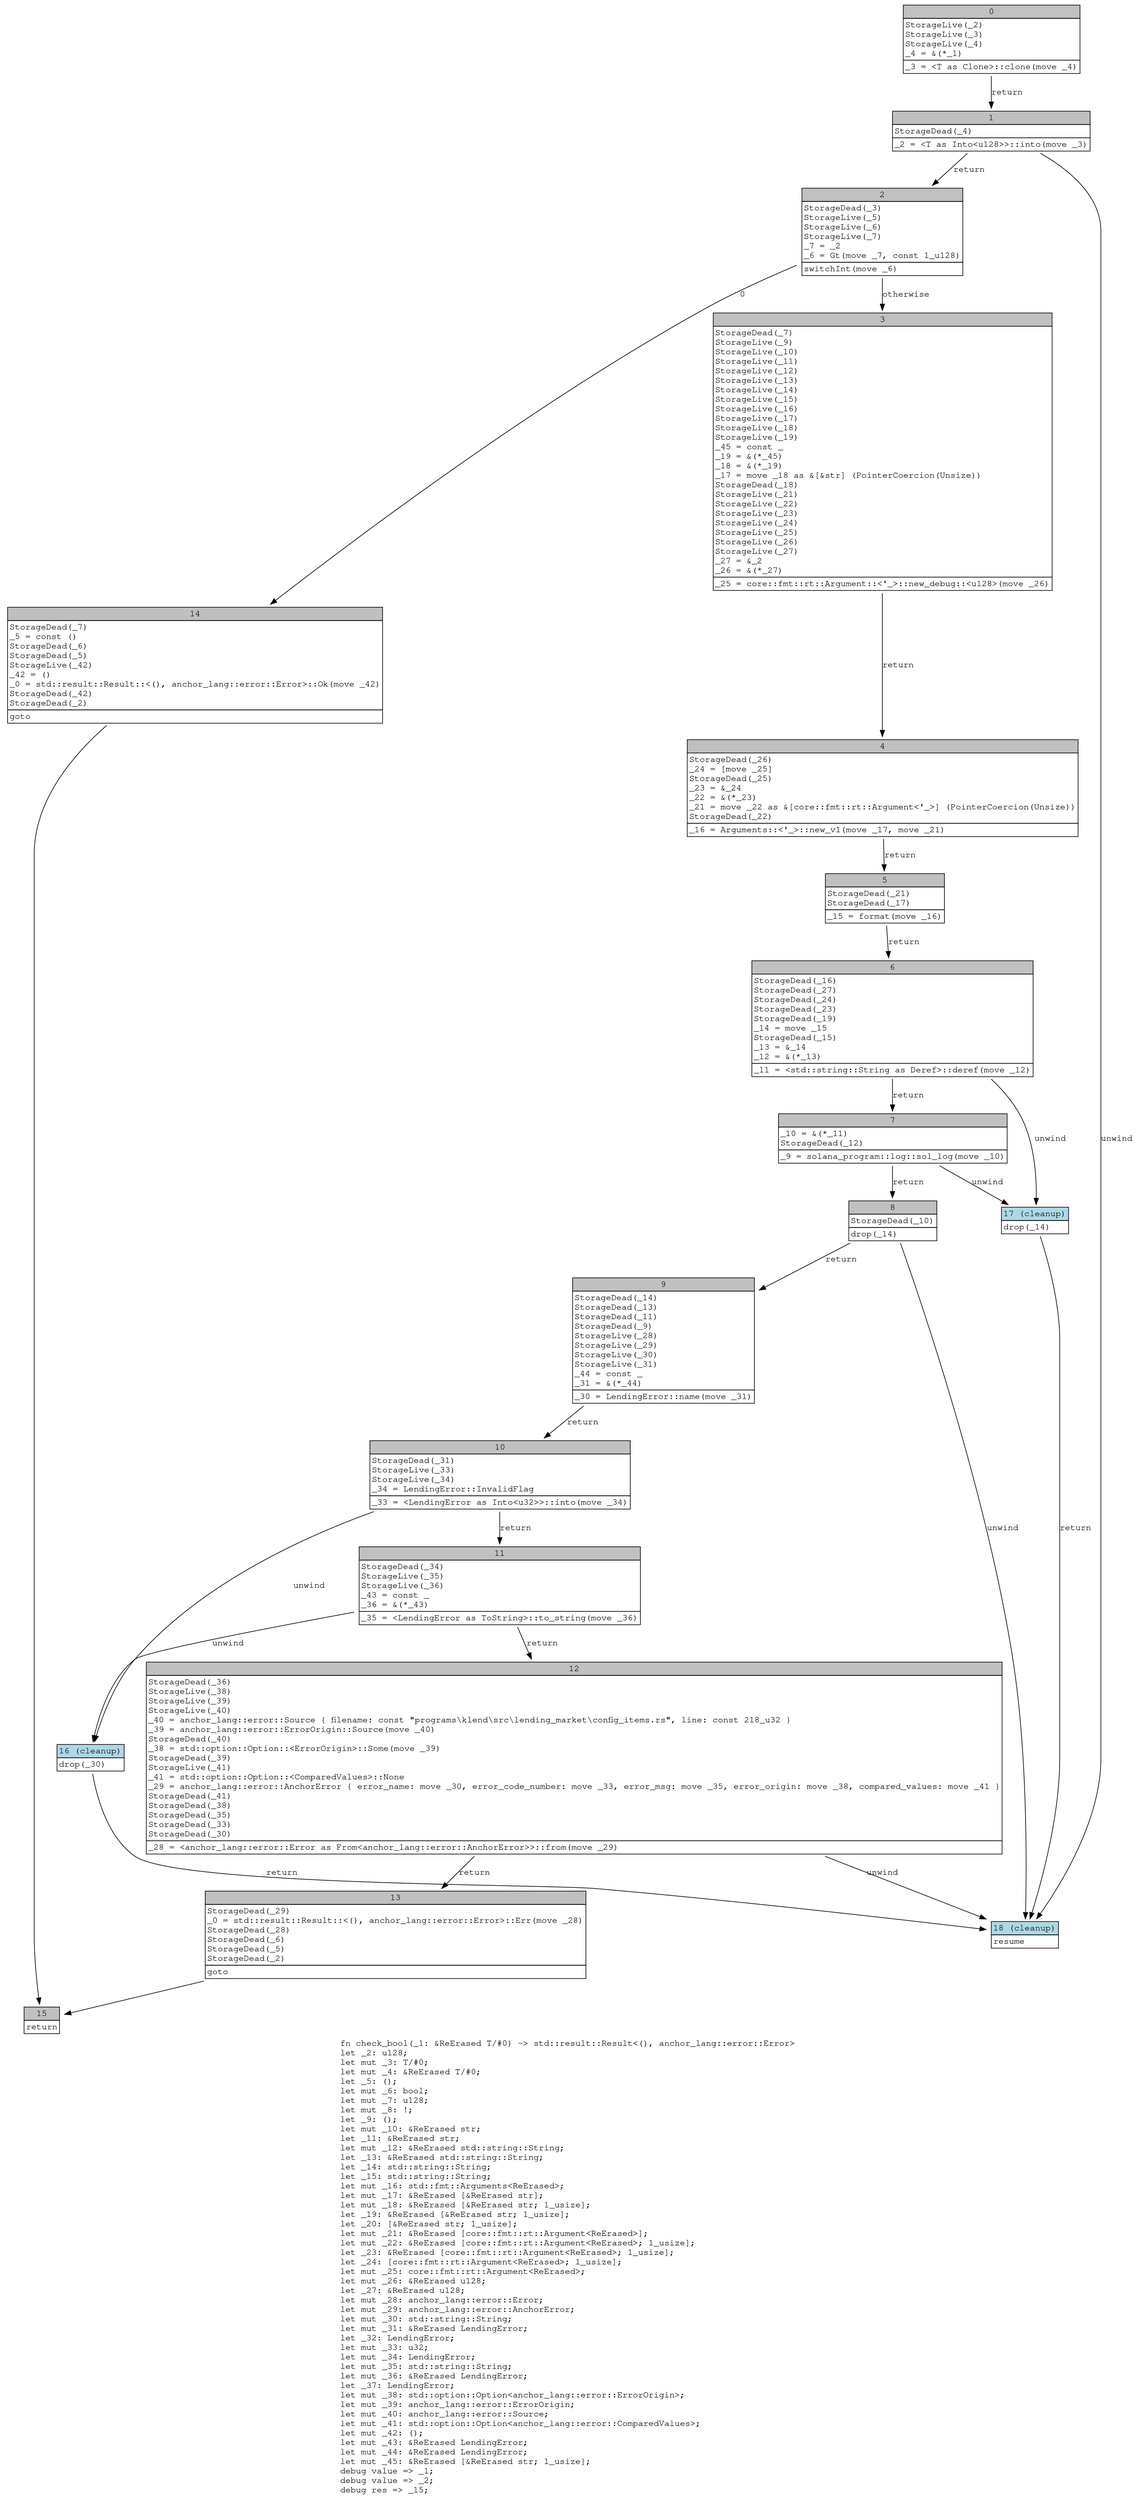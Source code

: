 digraph Mir_0_961 {
    graph [fontname="Courier, monospace"];
    node [fontname="Courier, monospace"];
    edge [fontname="Courier, monospace"];
    label=<fn check_bool(_1: &amp;ReErased T/#0) -&gt; std::result::Result&lt;(), anchor_lang::error::Error&gt;<br align="left"/>let _2: u128;<br align="left"/>let mut _3: T/#0;<br align="left"/>let mut _4: &amp;ReErased T/#0;<br align="left"/>let _5: ();<br align="left"/>let mut _6: bool;<br align="left"/>let mut _7: u128;<br align="left"/>let mut _8: !;<br align="left"/>let _9: ();<br align="left"/>let mut _10: &amp;ReErased str;<br align="left"/>let _11: &amp;ReErased str;<br align="left"/>let mut _12: &amp;ReErased std::string::String;<br align="left"/>let _13: &amp;ReErased std::string::String;<br align="left"/>let _14: std::string::String;<br align="left"/>let _15: std::string::String;<br align="left"/>let mut _16: std::fmt::Arguments&lt;ReErased&gt;;<br align="left"/>let mut _17: &amp;ReErased [&amp;ReErased str];<br align="left"/>let mut _18: &amp;ReErased [&amp;ReErased str; 1_usize];<br align="left"/>let _19: &amp;ReErased [&amp;ReErased str; 1_usize];<br align="left"/>let _20: [&amp;ReErased str; 1_usize];<br align="left"/>let mut _21: &amp;ReErased [core::fmt::rt::Argument&lt;ReErased&gt;];<br align="left"/>let mut _22: &amp;ReErased [core::fmt::rt::Argument&lt;ReErased&gt;; 1_usize];<br align="left"/>let _23: &amp;ReErased [core::fmt::rt::Argument&lt;ReErased&gt;; 1_usize];<br align="left"/>let _24: [core::fmt::rt::Argument&lt;ReErased&gt;; 1_usize];<br align="left"/>let mut _25: core::fmt::rt::Argument&lt;ReErased&gt;;<br align="left"/>let mut _26: &amp;ReErased u128;<br align="left"/>let _27: &amp;ReErased u128;<br align="left"/>let mut _28: anchor_lang::error::Error;<br align="left"/>let mut _29: anchor_lang::error::AnchorError;<br align="left"/>let mut _30: std::string::String;<br align="left"/>let mut _31: &amp;ReErased LendingError;<br align="left"/>let _32: LendingError;<br align="left"/>let mut _33: u32;<br align="left"/>let mut _34: LendingError;<br align="left"/>let mut _35: std::string::String;<br align="left"/>let mut _36: &amp;ReErased LendingError;<br align="left"/>let _37: LendingError;<br align="left"/>let mut _38: std::option::Option&lt;anchor_lang::error::ErrorOrigin&gt;;<br align="left"/>let mut _39: anchor_lang::error::ErrorOrigin;<br align="left"/>let mut _40: anchor_lang::error::Source;<br align="left"/>let mut _41: std::option::Option&lt;anchor_lang::error::ComparedValues&gt;;<br align="left"/>let mut _42: ();<br align="left"/>let mut _43: &amp;ReErased LendingError;<br align="left"/>let mut _44: &amp;ReErased LendingError;<br align="left"/>let mut _45: &amp;ReErased [&amp;ReErased str; 1_usize];<br align="left"/>debug value =&gt; _1;<br align="left"/>debug value =&gt; _2;<br align="left"/>debug res =&gt; _15;<br align="left"/>>;
    bb0__0_961 [shape="none", label=<<table border="0" cellborder="1" cellspacing="0"><tr><td bgcolor="gray" align="center" colspan="1">0</td></tr><tr><td align="left" balign="left">StorageLive(_2)<br/>StorageLive(_3)<br/>StorageLive(_4)<br/>_4 = &amp;(*_1)<br/></td></tr><tr><td align="left">_3 = &lt;T as Clone&gt;::clone(move _4)</td></tr></table>>];
    bb1__0_961 [shape="none", label=<<table border="0" cellborder="1" cellspacing="0"><tr><td bgcolor="gray" align="center" colspan="1">1</td></tr><tr><td align="left" balign="left">StorageDead(_4)<br/></td></tr><tr><td align="left">_2 = &lt;T as Into&lt;u128&gt;&gt;::into(move _3)</td></tr></table>>];
    bb2__0_961 [shape="none", label=<<table border="0" cellborder="1" cellspacing="0"><tr><td bgcolor="gray" align="center" colspan="1">2</td></tr><tr><td align="left" balign="left">StorageDead(_3)<br/>StorageLive(_5)<br/>StorageLive(_6)<br/>StorageLive(_7)<br/>_7 = _2<br/>_6 = Gt(move _7, const 1_u128)<br/></td></tr><tr><td align="left">switchInt(move _6)</td></tr></table>>];
    bb3__0_961 [shape="none", label=<<table border="0" cellborder="1" cellspacing="0"><tr><td bgcolor="gray" align="center" colspan="1">3</td></tr><tr><td align="left" balign="left">StorageDead(_7)<br/>StorageLive(_9)<br/>StorageLive(_10)<br/>StorageLive(_11)<br/>StorageLive(_12)<br/>StorageLive(_13)<br/>StorageLive(_14)<br/>StorageLive(_15)<br/>StorageLive(_16)<br/>StorageLive(_17)<br/>StorageLive(_18)<br/>StorageLive(_19)<br/>_45 = const _<br/>_19 = &amp;(*_45)<br/>_18 = &amp;(*_19)<br/>_17 = move _18 as &amp;[&amp;str] (PointerCoercion(Unsize))<br/>StorageDead(_18)<br/>StorageLive(_21)<br/>StorageLive(_22)<br/>StorageLive(_23)<br/>StorageLive(_24)<br/>StorageLive(_25)<br/>StorageLive(_26)<br/>StorageLive(_27)<br/>_27 = &amp;_2<br/>_26 = &amp;(*_27)<br/></td></tr><tr><td align="left">_25 = core::fmt::rt::Argument::&lt;'_&gt;::new_debug::&lt;u128&gt;(move _26)</td></tr></table>>];
    bb4__0_961 [shape="none", label=<<table border="0" cellborder="1" cellspacing="0"><tr><td bgcolor="gray" align="center" colspan="1">4</td></tr><tr><td align="left" balign="left">StorageDead(_26)<br/>_24 = [move _25]<br/>StorageDead(_25)<br/>_23 = &amp;_24<br/>_22 = &amp;(*_23)<br/>_21 = move _22 as &amp;[core::fmt::rt::Argument&lt;'_&gt;] (PointerCoercion(Unsize))<br/>StorageDead(_22)<br/></td></tr><tr><td align="left">_16 = Arguments::&lt;'_&gt;::new_v1(move _17, move _21)</td></tr></table>>];
    bb5__0_961 [shape="none", label=<<table border="0" cellborder="1" cellspacing="0"><tr><td bgcolor="gray" align="center" colspan="1">5</td></tr><tr><td align="left" balign="left">StorageDead(_21)<br/>StorageDead(_17)<br/></td></tr><tr><td align="left">_15 = format(move _16)</td></tr></table>>];
    bb6__0_961 [shape="none", label=<<table border="0" cellborder="1" cellspacing="0"><tr><td bgcolor="gray" align="center" colspan="1">6</td></tr><tr><td align="left" balign="left">StorageDead(_16)<br/>StorageDead(_27)<br/>StorageDead(_24)<br/>StorageDead(_23)<br/>StorageDead(_19)<br/>_14 = move _15<br/>StorageDead(_15)<br/>_13 = &amp;_14<br/>_12 = &amp;(*_13)<br/></td></tr><tr><td align="left">_11 = &lt;std::string::String as Deref&gt;::deref(move _12)</td></tr></table>>];
    bb7__0_961 [shape="none", label=<<table border="0" cellborder="1" cellspacing="0"><tr><td bgcolor="gray" align="center" colspan="1">7</td></tr><tr><td align="left" balign="left">_10 = &amp;(*_11)<br/>StorageDead(_12)<br/></td></tr><tr><td align="left">_9 = solana_program::log::sol_log(move _10)</td></tr></table>>];
    bb8__0_961 [shape="none", label=<<table border="0" cellborder="1" cellspacing="0"><tr><td bgcolor="gray" align="center" colspan="1">8</td></tr><tr><td align="left" balign="left">StorageDead(_10)<br/></td></tr><tr><td align="left">drop(_14)</td></tr></table>>];
    bb9__0_961 [shape="none", label=<<table border="0" cellborder="1" cellspacing="0"><tr><td bgcolor="gray" align="center" colspan="1">9</td></tr><tr><td align="left" balign="left">StorageDead(_14)<br/>StorageDead(_13)<br/>StorageDead(_11)<br/>StorageDead(_9)<br/>StorageLive(_28)<br/>StorageLive(_29)<br/>StorageLive(_30)<br/>StorageLive(_31)<br/>_44 = const _<br/>_31 = &amp;(*_44)<br/></td></tr><tr><td align="left">_30 = LendingError::name(move _31)</td></tr></table>>];
    bb10__0_961 [shape="none", label=<<table border="0" cellborder="1" cellspacing="0"><tr><td bgcolor="gray" align="center" colspan="1">10</td></tr><tr><td align="left" balign="left">StorageDead(_31)<br/>StorageLive(_33)<br/>StorageLive(_34)<br/>_34 = LendingError::InvalidFlag<br/></td></tr><tr><td align="left">_33 = &lt;LendingError as Into&lt;u32&gt;&gt;::into(move _34)</td></tr></table>>];
    bb11__0_961 [shape="none", label=<<table border="0" cellborder="1" cellspacing="0"><tr><td bgcolor="gray" align="center" colspan="1">11</td></tr><tr><td align="left" balign="left">StorageDead(_34)<br/>StorageLive(_35)<br/>StorageLive(_36)<br/>_43 = const _<br/>_36 = &amp;(*_43)<br/></td></tr><tr><td align="left">_35 = &lt;LendingError as ToString&gt;::to_string(move _36)</td></tr></table>>];
    bb12__0_961 [shape="none", label=<<table border="0" cellborder="1" cellspacing="0"><tr><td bgcolor="gray" align="center" colspan="1">12</td></tr><tr><td align="left" balign="left">StorageDead(_36)<br/>StorageLive(_38)<br/>StorageLive(_39)<br/>StorageLive(_40)<br/>_40 = anchor_lang::error::Source { filename: const &quot;programs\\klend\\src\\lending_market\\config_items.rs&quot;, line: const 218_u32 }<br/>_39 = anchor_lang::error::ErrorOrigin::Source(move _40)<br/>StorageDead(_40)<br/>_38 = std::option::Option::&lt;ErrorOrigin&gt;::Some(move _39)<br/>StorageDead(_39)<br/>StorageLive(_41)<br/>_41 = std::option::Option::&lt;ComparedValues&gt;::None<br/>_29 = anchor_lang::error::AnchorError { error_name: move _30, error_code_number: move _33, error_msg: move _35, error_origin: move _38, compared_values: move _41 }<br/>StorageDead(_41)<br/>StorageDead(_38)<br/>StorageDead(_35)<br/>StorageDead(_33)<br/>StorageDead(_30)<br/></td></tr><tr><td align="left">_28 = &lt;anchor_lang::error::Error as From&lt;anchor_lang::error::AnchorError&gt;&gt;::from(move _29)</td></tr></table>>];
    bb13__0_961 [shape="none", label=<<table border="0" cellborder="1" cellspacing="0"><tr><td bgcolor="gray" align="center" colspan="1">13</td></tr><tr><td align="left" balign="left">StorageDead(_29)<br/>_0 = std::result::Result::&lt;(), anchor_lang::error::Error&gt;::Err(move _28)<br/>StorageDead(_28)<br/>StorageDead(_6)<br/>StorageDead(_5)<br/>StorageDead(_2)<br/></td></tr><tr><td align="left">goto</td></tr></table>>];
    bb14__0_961 [shape="none", label=<<table border="0" cellborder="1" cellspacing="0"><tr><td bgcolor="gray" align="center" colspan="1">14</td></tr><tr><td align="left" balign="left">StorageDead(_7)<br/>_5 = const ()<br/>StorageDead(_6)<br/>StorageDead(_5)<br/>StorageLive(_42)<br/>_42 = ()<br/>_0 = std::result::Result::&lt;(), anchor_lang::error::Error&gt;::Ok(move _42)<br/>StorageDead(_42)<br/>StorageDead(_2)<br/></td></tr><tr><td align="left">goto</td></tr></table>>];
    bb15__0_961 [shape="none", label=<<table border="0" cellborder="1" cellspacing="0"><tr><td bgcolor="gray" align="center" colspan="1">15</td></tr><tr><td align="left">return</td></tr></table>>];
    bb16__0_961 [shape="none", label=<<table border="0" cellborder="1" cellspacing="0"><tr><td bgcolor="lightblue" align="center" colspan="1">16 (cleanup)</td></tr><tr><td align="left">drop(_30)</td></tr></table>>];
    bb17__0_961 [shape="none", label=<<table border="0" cellborder="1" cellspacing="0"><tr><td bgcolor="lightblue" align="center" colspan="1">17 (cleanup)</td></tr><tr><td align="left">drop(_14)</td></tr></table>>];
    bb18__0_961 [shape="none", label=<<table border="0" cellborder="1" cellspacing="0"><tr><td bgcolor="lightblue" align="center" colspan="1">18 (cleanup)</td></tr><tr><td align="left">resume</td></tr></table>>];
    bb0__0_961 -> bb1__0_961 [label="return"];
    bb1__0_961 -> bb2__0_961 [label="return"];
    bb1__0_961 -> bb18__0_961 [label="unwind"];
    bb2__0_961 -> bb14__0_961 [label="0"];
    bb2__0_961 -> bb3__0_961 [label="otherwise"];
    bb3__0_961 -> bb4__0_961 [label="return"];
    bb4__0_961 -> bb5__0_961 [label="return"];
    bb5__0_961 -> bb6__0_961 [label="return"];
    bb6__0_961 -> bb7__0_961 [label="return"];
    bb6__0_961 -> bb17__0_961 [label="unwind"];
    bb7__0_961 -> bb8__0_961 [label="return"];
    bb7__0_961 -> bb17__0_961 [label="unwind"];
    bb8__0_961 -> bb9__0_961 [label="return"];
    bb8__0_961 -> bb18__0_961 [label="unwind"];
    bb9__0_961 -> bb10__0_961 [label="return"];
    bb10__0_961 -> bb11__0_961 [label="return"];
    bb10__0_961 -> bb16__0_961 [label="unwind"];
    bb11__0_961 -> bb12__0_961 [label="return"];
    bb11__0_961 -> bb16__0_961 [label="unwind"];
    bb12__0_961 -> bb13__0_961 [label="return"];
    bb12__0_961 -> bb18__0_961 [label="unwind"];
    bb13__0_961 -> bb15__0_961 [label=""];
    bb14__0_961 -> bb15__0_961 [label=""];
    bb16__0_961 -> bb18__0_961 [label="return"];
    bb17__0_961 -> bb18__0_961 [label="return"];
}
